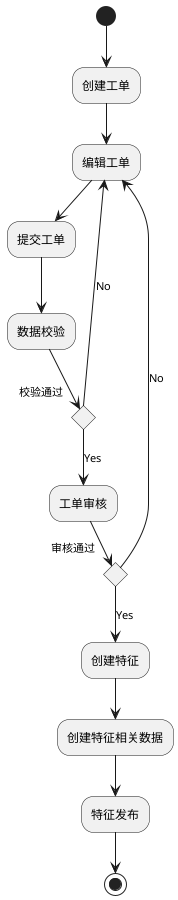 @startuml

(*)  --> "创建工单"
--> "编辑工单"
--> "提交工单"
--> “数据校验”
if "校验通过" then
--> [Yes] "工单审核"
    if "审核通过" then
        --> [Yes] "创建特征"
        --> "创建特征相关数据"
        --> "特征发布"
        --> (*)
    else
        --> [No] "编辑工单"
    endif
else
--> [No] "编辑工单"
endif
@enduml